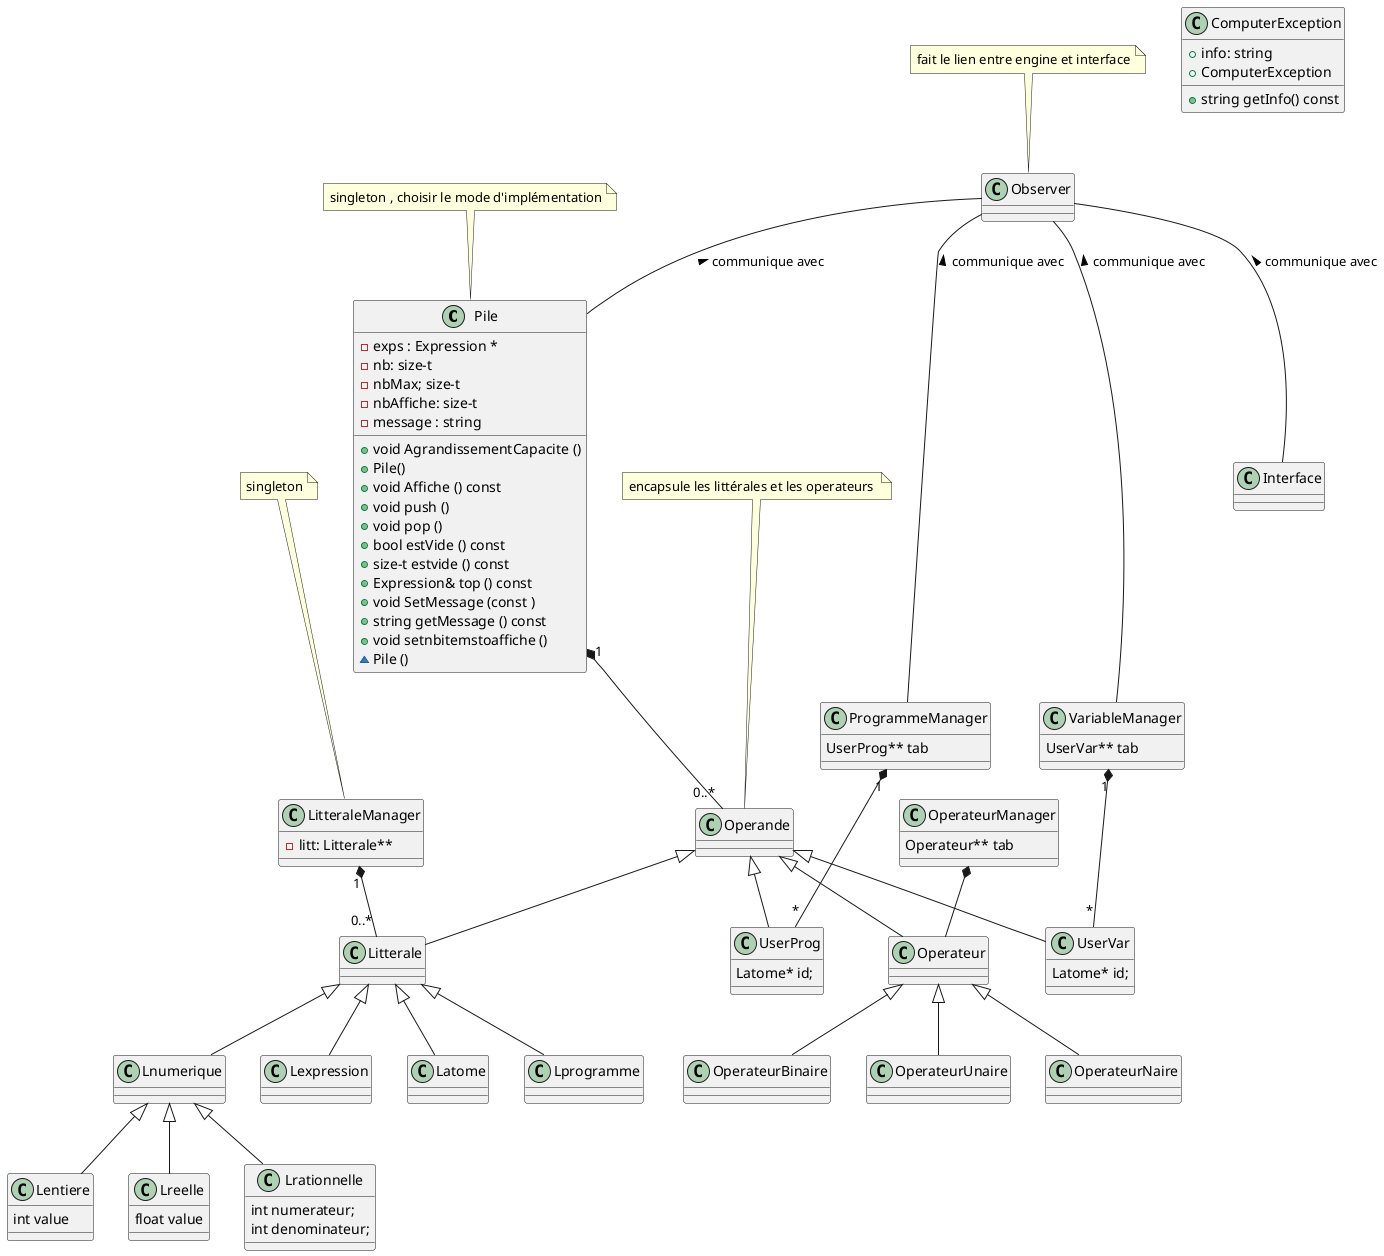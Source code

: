 @startuml
class Pile {
  -exps : Expression *
  -nb: size-t
  -nbMax; size-t
  -nbAffiche: size-t
  -message : string 
  +void AgrandissementCapacite ()
  +Pile() 
  +void Affiche () const
  +void push ()
  +void pop ()
  +bool estVide () const
  +size-t estvide () const
  +Expression& top () const 
  +void SetMessage (const )
  +string getMessage () const 
  +void setnbitemstoaffiche ()
  ~Pile ()
}
note top 
singleton , choisir le mode d'implémentation
end note



class Interface {
}

class Observer {
  
}
note top 
fait le lien entre engine et interface
end note
Observer -- Pile : < communique avec
Observer -- VariableManager : < communique avec
Observer -- ProgrammeManager : < communique avec
Observer -- Interface : < communique avec






class Operande{
}
note top 
encapsule les littérales et les operateurs 
end note 
Operande <|-- Litterale
Operande <|-- Operateur
Operande <|-- UserVar
Operande <|-- UserProg





class OperateurManager {
Operateur** tab 
}
class Operateur {
}
class OperateurBinaire {
}
class OperateurUnaire {
}
class OperateurNaire {
}
Operateur <|-- OperateurBinaire 
Operateur <|-- OperateurUnaire 
Operateur <|-- OperateurNaire
OperateurManager *-- Operateur



class ComputerException {
  +info: string
  +ComputerException
  +string getInfo() const
}



class LitteraleManager{
-litt: Litterale**
}
note top 
singleton
end note

class Litterale{
}

class Lprogramme{}
class Lnumerique{}

class Lentiere {
int value
}

class Lreelle{
float value
}
class Lrationnelle{
int numerateur; 
int denominateur; 
}
class Lexpression{}
class Latome {}





class UserVar{
Latome* id; 
}
class UserProg{
Latome* id; 
}
class VariableManager { 
UserVar** tab
}
class ProgrammeManager { 
UserProg** tab
} 
VariableManager "1" *-- "*"UserVar
ProgrammeManager "1" *-- "*"UserProg






LitteraleManager "1" *-- "0..*" Litterale
Pile "1" *-- "0..*" Operande
Litterale <|--  Lprogramme
Litterale <|--  Lnumerique
Litterale <|--  Lexpression
Litterale <|-- Latome
Lnumerique <|--  Lentiere
Lnumerique <|--  Lreelle
Lnumerique <|--  Lrationnelle
@enduml
